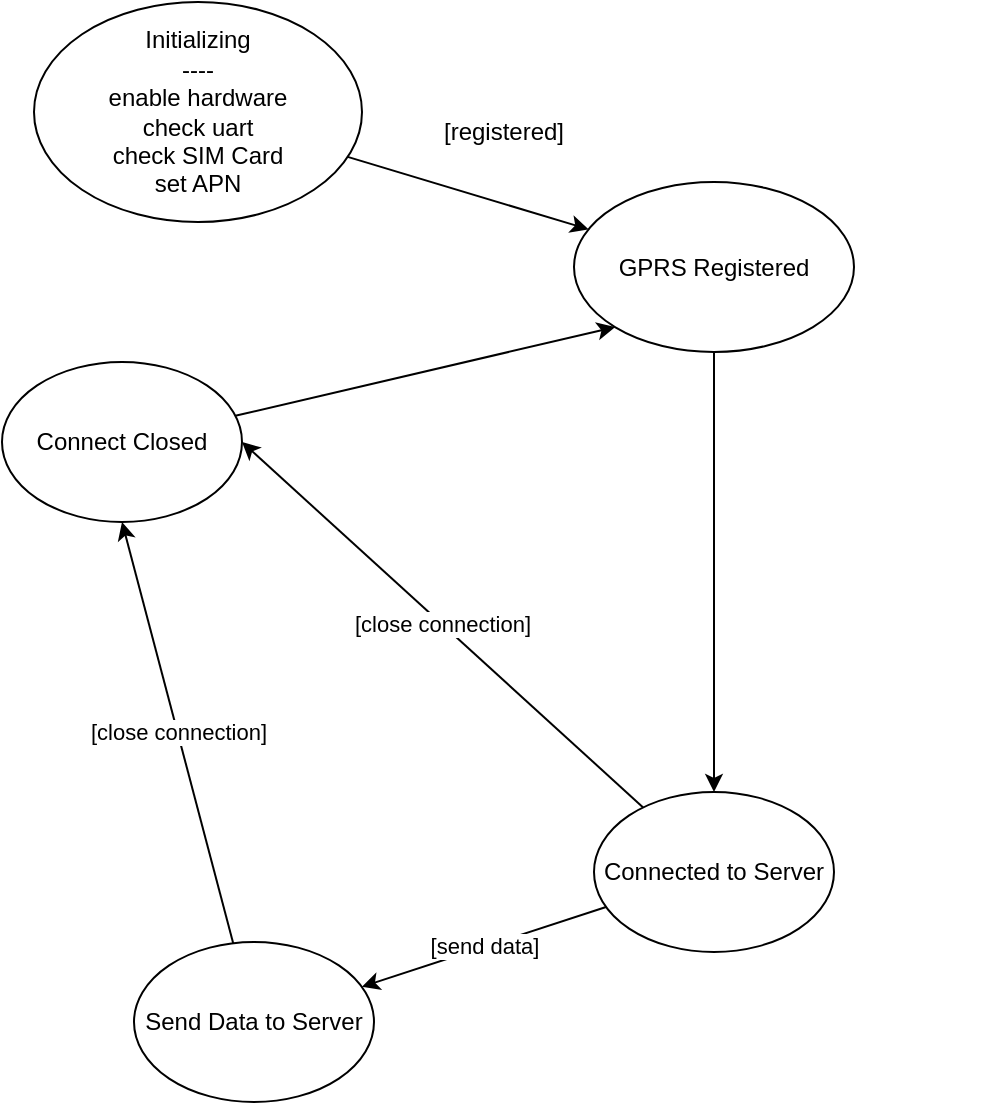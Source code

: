 <mxfile version="24.6.4" type="device">
  <diagram name="Seite-1" id="H2CJXvHlaR7_XK_YT_aU">
    <mxGraphModel dx="2074" dy="1196" grid="1" gridSize="10" guides="1" tooltips="1" connect="1" arrows="1" fold="1" page="1" pageScale="1" pageWidth="827" pageHeight="1169" math="0" shadow="0">
      <root>
        <mxCell id="0" />
        <mxCell id="1" parent="0" />
        <mxCell id="T58hPcOVJgQPBu5HawP4-36" value="" style="edgeStyle=none;rounded=0;orthogonalLoop=1;jettySize=auto;html=1;" edge="1" parent="1" source="T58hPcOVJgQPBu5HawP4-1" target="T58hPcOVJgQPBu5HawP4-35">
          <mxGeometry relative="1" as="geometry" />
        </mxCell>
        <mxCell id="T58hPcOVJgQPBu5HawP4-1" value="Initializing&lt;div&gt;----&lt;/div&gt;&lt;div&gt;enable hardware&lt;/div&gt;&lt;div&gt;check uart&lt;/div&gt;&lt;div&gt;check SIM Card&lt;/div&gt;&lt;div&gt;set APN&lt;/div&gt;" style="ellipse;whiteSpace=wrap;html=1;" vertex="1" parent="1">
          <mxGeometry x="370" y="220" width="164" height="110" as="geometry" />
        </mxCell>
        <mxCell id="T58hPcOVJgQPBu5HawP4-33" value="[send data]" style="edgeStyle=none;rounded=0;orthogonalLoop=1;jettySize=auto;html=1;" edge="1" parent="1" source="T58hPcOVJgQPBu5HawP4-19" target="T58hPcOVJgQPBu5HawP4-26">
          <mxGeometry relative="1" as="geometry" />
        </mxCell>
        <mxCell id="T58hPcOVJgQPBu5HawP4-60" value="[close connection]" style="edgeStyle=none;rounded=0;orthogonalLoop=1;jettySize=auto;html=1;entryX=1;entryY=0.5;entryDx=0;entryDy=0;" edge="1" parent="1" source="T58hPcOVJgQPBu5HawP4-19" target="T58hPcOVJgQPBu5HawP4-27">
          <mxGeometry relative="1" as="geometry" />
        </mxCell>
        <mxCell id="T58hPcOVJgQPBu5HawP4-19" value="Connected to Server" style="ellipse;whiteSpace=wrap;html=1;" vertex="1" parent="1">
          <mxGeometry x="650" y="615" width="120" height="80" as="geometry" />
        </mxCell>
        <mxCell id="T58hPcOVJgQPBu5HawP4-34" value="&lt;span style=&quot;color: rgb(0, 0, 0); font-family: Helvetica; font-size: 11px; font-style: normal; font-variant-ligatures: normal; font-variant-caps: normal; font-weight: 400; letter-spacing: normal; orphans: 2; text-align: center; text-indent: 0px; text-transform: none; widows: 2; word-spacing: 0px; -webkit-text-stroke-width: 0px; white-space: nowrap; background-color: rgb(255, 255, 255); text-decoration-thickness: initial; text-decoration-style: initial; text-decoration-color: initial; display: inline !important; float: none;&quot;&gt;[close connection]&lt;/span&gt;" style="edgeStyle=none;rounded=0;orthogonalLoop=1;jettySize=auto;html=1;entryX=0.5;entryY=1;entryDx=0;entryDy=0;" edge="1" parent="1" source="T58hPcOVJgQPBu5HawP4-26" target="T58hPcOVJgQPBu5HawP4-27">
          <mxGeometry relative="1" as="geometry" />
        </mxCell>
        <mxCell id="T58hPcOVJgQPBu5HawP4-26" value="Send Data to Server" style="ellipse;whiteSpace=wrap;html=1;" vertex="1" parent="1">
          <mxGeometry x="420" y="690" width="120" height="80" as="geometry" />
        </mxCell>
        <mxCell id="T58hPcOVJgQPBu5HawP4-63" style="edgeStyle=none;rounded=0;orthogonalLoop=1;jettySize=auto;html=1;entryX=0;entryY=1;entryDx=0;entryDy=0;" edge="1" parent="1" source="T58hPcOVJgQPBu5HawP4-27" target="T58hPcOVJgQPBu5HawP4-35">
          <mxGeometry relative="1" as="geometry" />
        </mxCell>
        <mxCell id="T58hPcOVJgQPBu5HawP4-27" value="Connect Closed" style="ellipse;whiteSpace=wrap;html=1;" vertex="1" parent="1">
          <mxGeometry x="354" y="400" width="120" height="80" as="geometry" />
        </mxCell>
        <mxCell id="T58hPcOVJgQPBu5HawP4-62" style="edgeStyle=none;rounded=0;orthogonalLoop=1;jettySize=auto;html=1;entryX=0.5;entryY=0;entryDx=0;entryDy=0;" edge="1" parent="1" source="T58hPcOVJgQPBu5HawP4-35" target="T58hPcOVJgQPBu5HawP4-19">
          <mxGeometry relative="1" as="geometry" />
        </mxCell>
        <mxCell id="T58hPcOVJgQPBu5HawP4-35" value="GPRS Registered" style="ellipse;whiteSpace=wrap;html=1;" vertex="1" parent="1">
          <mxGeometry x="640" y="310" width="140" height="85" as="geometry" />
        </mxCell>
        <mxCell id="T58hPcOVJgQPBu5HawP4-39" value="[registered]" style="text;html=1;align=center;verticalAlign=middle;whiteSpace=wrap;rounded=0;" vertex="1" parent="1">
          <mxGeometry x="550" y="270" width="110" height="30" as="geometry" />
        </mxCell>
        <mxCell id="T58hPcOVJgQPBu5HawP4-57" style="edgeStyle=none;rounded=0;orthogonalLoop=1;jettySize=auto;html=1;exitX=0.25;exitY=0;exitDx=0;exitDy=0;" edge="1" parent="1">
          <mxGeometry relative="1" as="geometry">
            <mxPoint x="842.5" y="245" as="sourcePoint" />
            <mxPoint x="842.5" y="245" as="targetPoint" />
          </mxGeometry>
        </mxCell>
      </root>
    </mxGraphModel>
  </diagram>
</mxfile>
